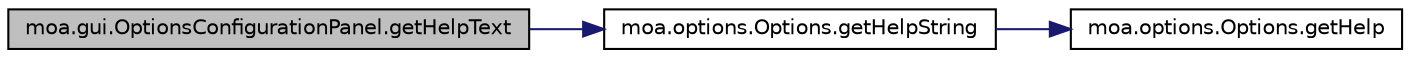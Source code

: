 digraph G
{
  edge [fontname="Helvetica",fontsize="10",labelfontname="Helvetica",labelfontsize="10"];
  node [fontname="Helvetica",fontsize="10",shape=record];
  rankdir=LR;
  Node1 [label="moa.gui.OptionsConfigurationPanel.getHelpText",height=0.2,width=0.4,color="black", fillcolor="grey75", style="filled" fontcolor="black"];
  Node1 -> Node2 [color="midnightblue",fontsize="10",style="solid",fontname="Helvetica"];
  Node2 [label="moa.options.Options.getHelpString",height=0.2,width=0.4,color="black", fillcolor="white", style="filled",URL="$classmoa_1_1options_1_1Options.html#a29c36bacd3a8191c031f6d3e0876b16c"];
  Node2 -> Node3 [color="midnightblue",fontsize="10",style="solid",fontname="Helvetica"];
  Node3 [label="moa.options.Options.getHelp",height=0.2,width=0.4,color="black", fillcolor="white", style="filled",URL="$classmoa_1_1options_1_1Options.html#a5c1bb7cded15ca5accac236f1d1a34bb"];
}
